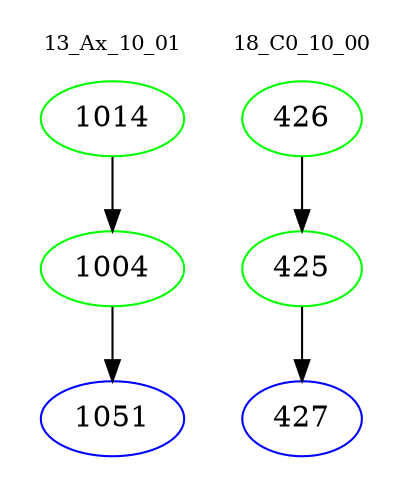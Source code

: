 digraph{
subgraph cluster_0 {
color = white
label = "13_Ax_10_01";
fontsize=10;
T0_1014 [label="1014", color="green"]
T0_1014 -> T0_1004 [color="black"]
T0_1004 [label="1004", color="green"]
T0_1004 -> T0_1051 [color="black"]
T0_1051 [label="1051", color="blue"]
}
subgraph cluster_1 {
color = white
label = "18_C0_10_00";
fontsize=10;
T1_426 [label="426", color="green"]
T1_426 -> T1_425 [color="black"]
T1_425 [label="425", color="green"]
T1_425 -> T1_427 [color="black"]
T1_427 [label="427", color="blue"]
}
}
